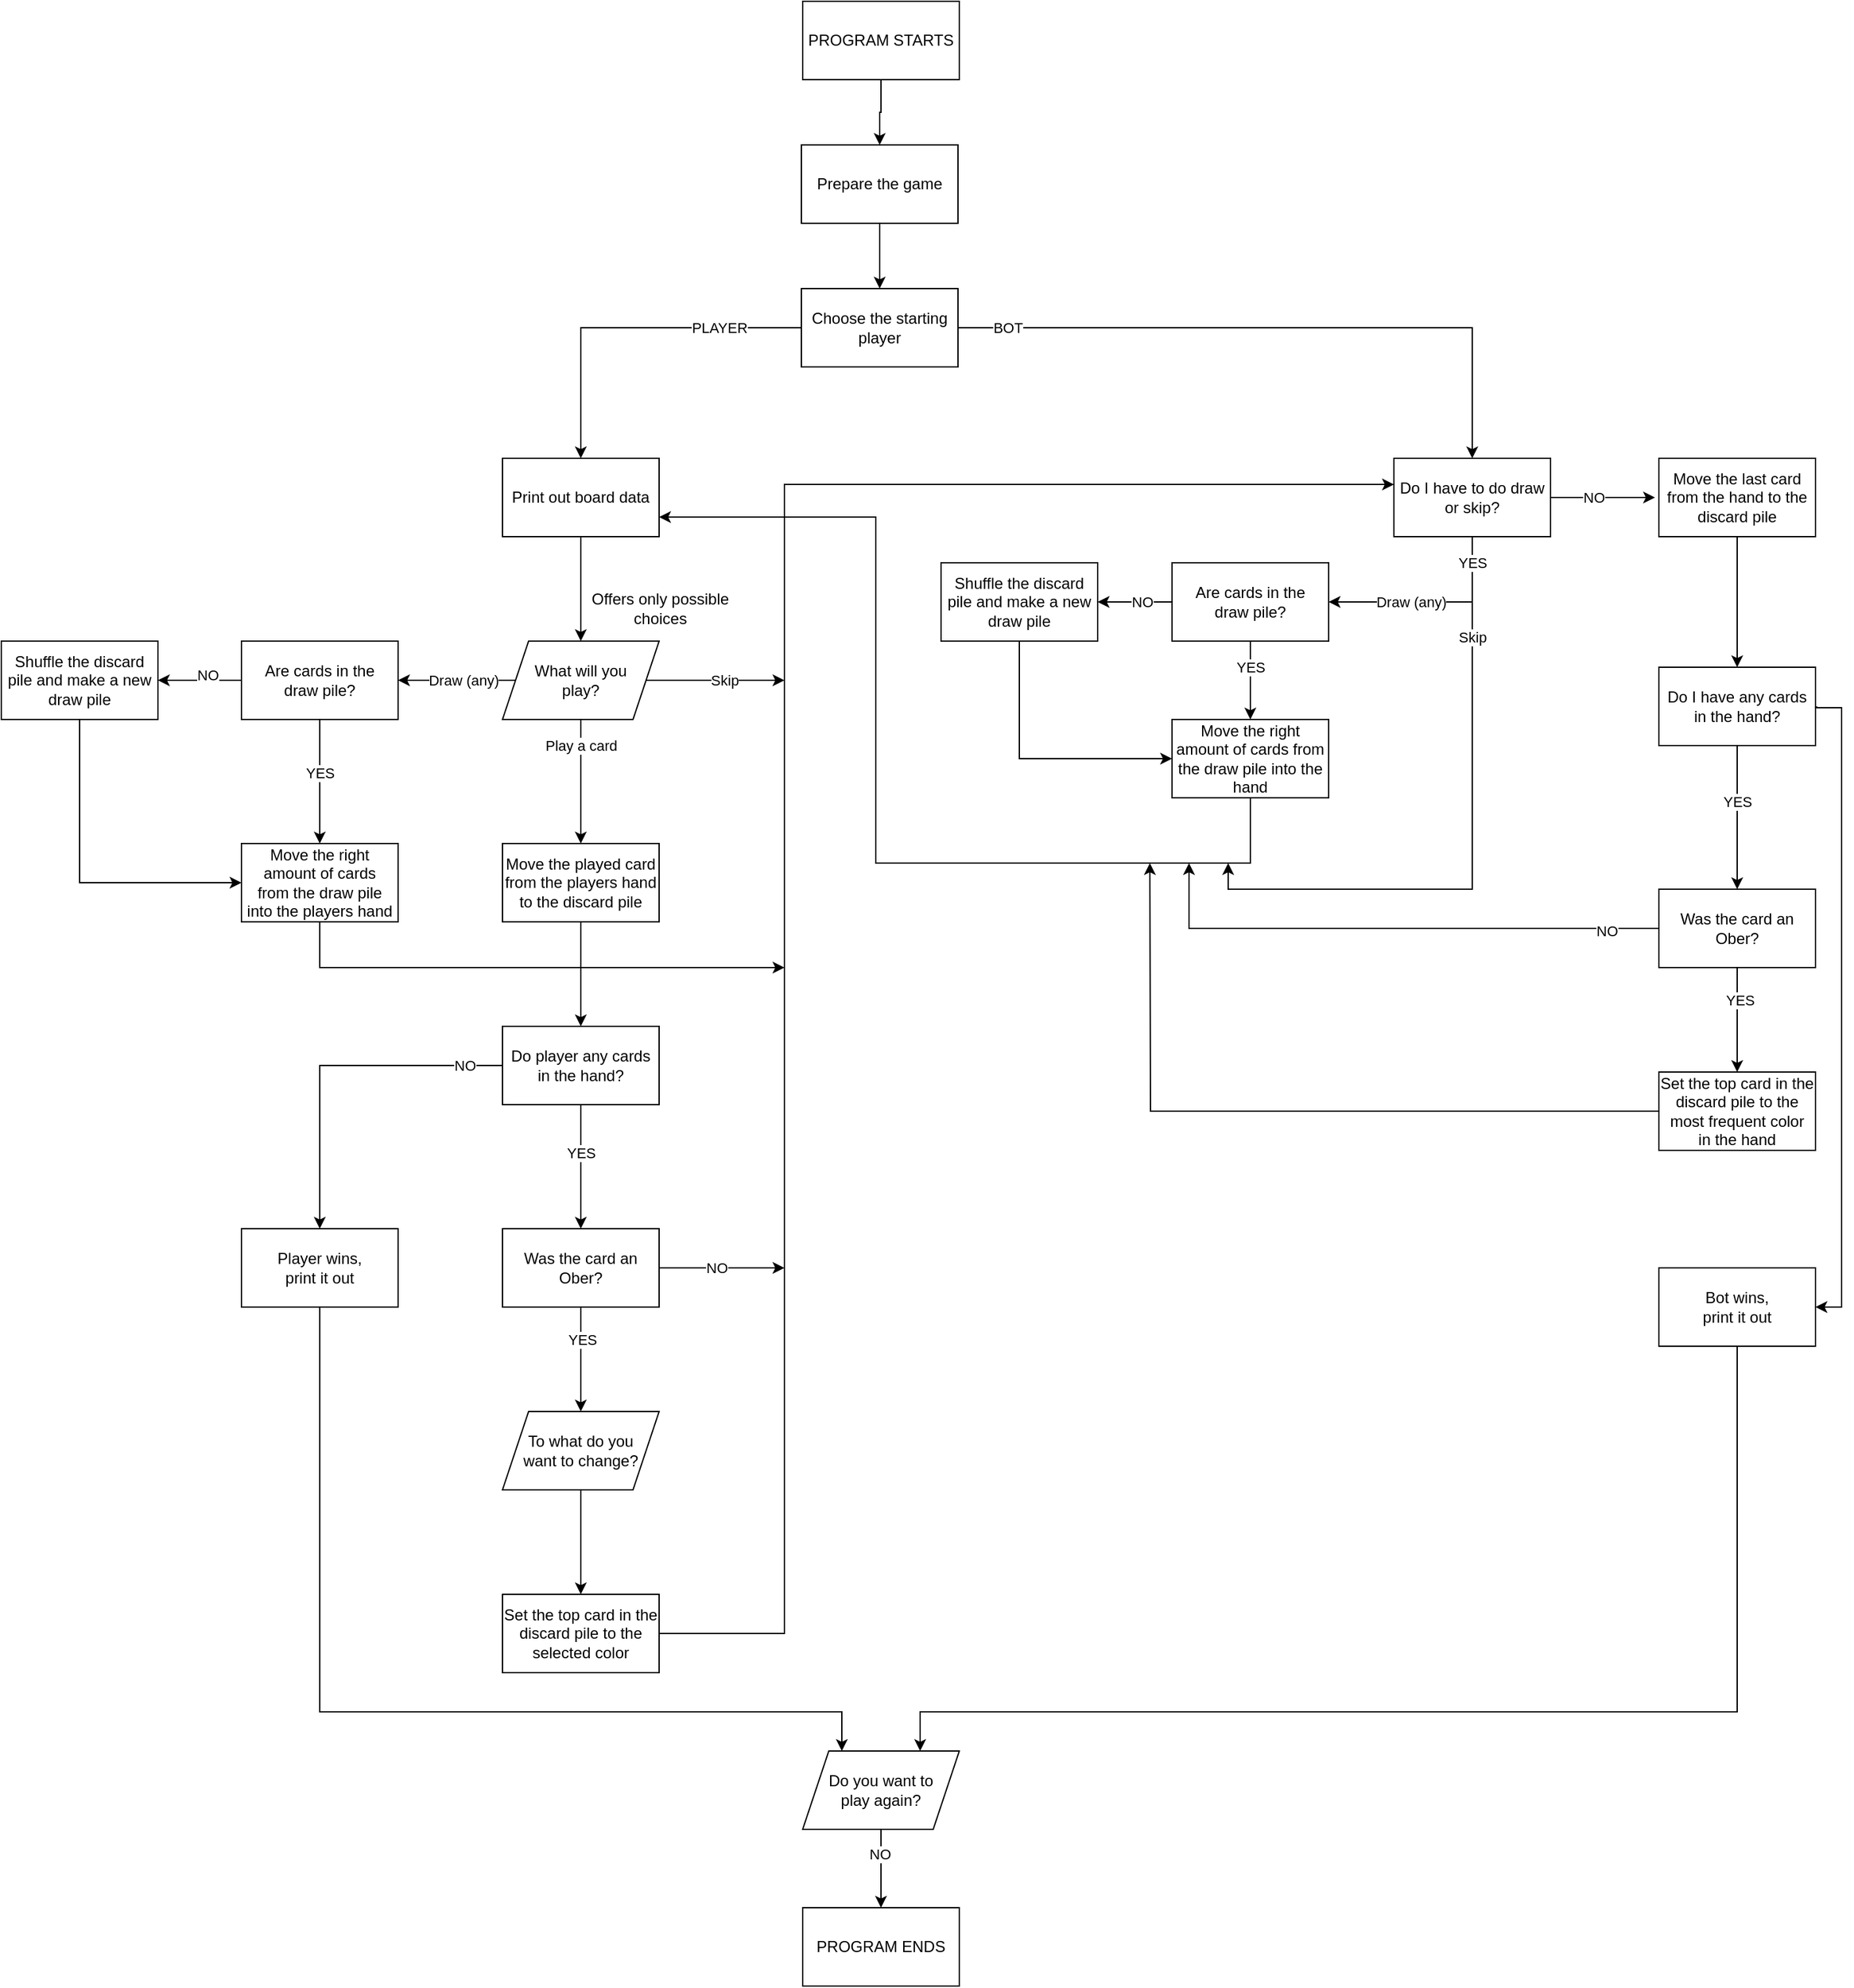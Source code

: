 <mxfile version="24.2.1" type="device">
  <diagram name="Page-1" id="a8C4xGPk8VuYL6Z7Mrxu">
    <mxGraphModel dx="4392" dy="3047" grid="1" gridSize="10" guides="1" tooltips="1" connect="1" arrows="1" fold="1" page="1" pageScale="1" pageWidth="827" pageHeight="1169" math="0" shadow="0">
      <root>
        <mxCell id="0" />
        <mxCell id="1" parent="0" />
        <mxCell id="NXjdQOix2UNAbfXUYJJF-8" value="" style="edgeStyle=orthogonalEdgeStyle;rounded=0;orthogonalLoop=1;jettySize=auto;html=1;" parent="1" source="NXjdQOix2UNAbfXUYJJF-2" target="NXjdQOix2UNAbfXUYJJF-7" edge="1">
          <mxGeometry relative="1" as="geometry" />
        </mxCell>
        <mxCell id="NXjdQOix2UNAbfXUYJJF-2" value="PROGRAM STARTS" style="rounded=0;whiteSpace=wrap;html=1;" parent="1" vertex="1">
          <mxGeometry x="354" y="-60" width="120" height="60" as="geometry" />
        </mxCell>
        <mxCell id="NXjdQOix2UNAbfXUYJJF-20" value="" style="edgeStyle=orthogonalEdgeStyle;rounded=0;orthogonalLoop=1;jettySize=auto;html=1;" parent="1" source="NXjdQOix2UNAbfXUYJJF-7" target="NXjdQOix2UNAbfXUYJJF-19" edge="1">
          <mxGeometry relative="1" as="geometry" />
        </mxCell>
        <mxCell id="NXjdQOix2UNAbfXUYJJF-7" value="Prepare the game" style="whiteSpace=wrap;html=1;rounded=0;" parent="1" vertex="1">
          <mxGeometry x="353" y="50" width="120" height="60" as="geometry" />
        </mxCell>
        <mxCell id="NXjdQOix2UNAbfXUYJJF-12" value="PROGRAM ENDS" style="rounded=0;whiteSpace=wrap;html=1;" parent="1" vertex="1">
          <mxGeometry x="354" y="1400" width="120" height="60" as="geometry" />
        </mxCell>
        <mxCell id="hIRfmhGts1hYeINIa9aE-90" style="edgeStyle=orthogonalEdgeStyle;rounded=0;orthogonalLoop=1;jettySize=auto;html=1;" edge="1" parent="1" source="NXjdQOix2UNAbfXUYJJF-19" target="NXjdQOix2UNAbfXUYJJF-23">
          <mxGeometry relative="1" as="geometry" />
        </mxCell>
        <mxCell id="hIRfmhGts1hYeINIa9aE-93" value="PLAYER" style="edgeLabel;html=1;align=center;verticalAlign=middle;resizable=0;points=[];" vertex="1" connectable="0" parent="hIRfmhGts1hYeINIa9aE-90">
          <mxGeometry x="-0.451" y="-2" relative="1" as="geometry">
            <mxPoint x="11" y="2" as="offset" />
          </mxGeometry>
        </mxCell>
        <mxCell id="hIRfmhGts1hYeINIa9aE-91" style="edgeStyle=orthogonalEdgeStyle;rounded=0;orthogonalLoop=1;jettySize=auto;html=1;exitX=1;exitY=0.5;exitDx=0;exitDy=0;entryX=0.5;entryY=0;entryDx=0;entryDy=0;" edge="1" parent="1" source="NXjdQOix2UNAbfXUYJJF-19" target="NXjdQOix2UNAbfXUYJJF-25">
          <mxGeometry relative="1" as="geometry" />
        </mxCell>
        <mxCell id="hIRfmhGts1hYeINIa9aE-92" value="BOT" style="edgeLabel;html=1;align=center;verticalAlign=middle;resizable=0;points=[];" vertex="1" connectable="0" parent="hIRfmhGts1hYeINIa9aE-91">
          <mxGeometry x="-0.391" y="-1" relative="1" as="geometry">
            <mxPoint x="-113" y="-1" as="offset" />
          </mxGeometry>
        </mxCell>
        <mxCell id="NXjdQOix2UNAbfXUYJJF-19" value="Choose the starting&lt;div&gt;player&lt;/div&gt;" style="whiteSpace=wrap;html=1;rounded=0;" parent="1" vertex="1">
          <mxGeometry x="353" y="160" width="120" height="60" as="geometry" />
        </mxCell>
        <mxCell id="NXjdQOix2UNAbfXUYJJF-41" value="" style="edgeStyle=orthogonalEdgeStyle;rounded=0;orthogonalLoop=1;jettySize=auto;html=1;" parent="1" source="NXjdQOix2UNAbfXUYJJF-23" target="NXjdQOix2UNAbfXUYJJF-40" edge="1">
          <mxGeometry relative="1" as="geometry" />
        </mxCell>
        <mxCell id="NXjdQOix2UNAbfXUYJJF-23" value="Print out board data" style="whiteSpace=wrap;html=1;rounded=0;" parent="1" vertex="1">
          <mxGeometry x="124" y="290" width="120" height="60" as="geometry" />
        </mxCell>
        <mxCell id="hIRfmhGts1hYeINIa9aE-34" style="edgeStyle=orthogonalEdgeStyle;rounded=0;orthogonalLoop=1;jettySize=auto;html=1;" edge="1" parent="1">
          <mxGeometry relative="1" as="geometry">
            <mxPoint x="680" y="600" as="targetPoint" />
            <mxPoint x="867" y="400" as="sourcePoint" />
            <Array as="points">
              <mxPoint x="867" y="620" />
              <mxPoint x="680" y="620" />
            </Array>
          </mxGeometry>
        </mxCell>
        <mxCell id="hIRfmhGts1hYeINIa9aE-36" value="Skip" style="edgeLabel;html=1;align=center;verticalAlign=middle;resizable=0;points=[];" vertex="1" connectable="0" parent="hIRfmhGts1hYeINIa9aE-34">
          <mxGeometry x="-0.063" y="-1" relative="1" as="geometry">
            <mxPoint x="1" y="-173" as="offset" />
          </mxGeometry>
        </mxCell>
        <mxCell id="hIRfmhGts1hYeINIa9aE-49" style="edgeStyle=orthogonalEdgeStyle;rounded=0;orthogonalLoop=1;jettySize=auto;html=1;exitX=0.5;exitY=1;exitDx=0;exitDy=0;entryX=1;entryY=0.5;entryDx=0;entryDy=0;" edge="1" parent="1" source="NXjdQOix2UNAbfXUYJJF-25" target="hIRfmhGts1hYeINIa9aE-42">
          <mxGeometry relative="1" as="geometry" />
        </mxCell>
        <mxCell id="hIRfmhGts1hYeINIa9aE-50" value="Draw (any)" style="edgeLabel;html=1;align=center;verticalAlign=middle;resizable=0;points=[];" vertex="1" connectable="0" parent="hIRfmhGts1hYeINIa9aE-49">
          <mxGeometry x="0.402" relative="1" as="geometry">
            <mxPoint x="15" as="offset" />
          </mxGeometry>
        </mxCell>
        <mxCell id="hIRfmhGts1hYeINIa9aE-53" value="YES" style="edgeLabel;html=1;align=center;verticalAlign=middle;resizable=0;points=[];" vertex="1" connectable="0" parent="hIRfmhGts1hYeINIa9aE-49">
          <mxGeometry x="-0.625" relative="1" as="geometry">
            <mxPoint y="-10" as="offset" />
          </mxGeometry>
        </mxCell>
        <mxCell id="hIRfmhGts1hYeINIa9aE-55" value="" style="edgeStyle=orthogonalEdgeStyle;rounded=0;orthogonalLoop=1;jettySize=auto;html=1;" edge="1" parent="1" source="NXjdQOix2UNAbfXUYJJF-25">
          <mxGeometry relative="1" as="geometry">
            <mxPoint x="1007" y="320" as="targetPoint" />
          </mxGeometry>
        </mxCell>
        <mxCell id="hIRfmhGts1hYeINIa9aE-56" value="NO" style="edgeLabel;html=1;align=center;verticalAlign=middle;resizable=0;points=[];" vertex="1" connectable="0" parent="hIRfmhGts1hYeINIa9aE-55">
          <mxGeometry x="-0.717" relative="1" as="geometry">
            <mxPoint x="21" as="offset" />
          </mxGeometry>
        </mxCell>
        <mxCell id="NXjdQOix2UNAbfXUYJJF-25" value="Do I have to do draw or skip?" style="whiteSpace=wrap;html=1;rounded=0;" parent="1" vertex="1">
          <mxGeometry x="807" y="290" width="120" height="60" as="geometry" />
        </mxCell>
        <mxCell id="NXjdQOix2UNAbfXUYJJF-54" value="" style="edgeStyle=orthogonalEdgeStyle;rounded=0;orthogonalLoop=1;jettySize=auto;html=1;" parent="1" source="NXjdQOix2UNAbfXUYJJF-40" target="NXjdQOix2UNAbfXUYJJF-53" edge="1">
          <mxGeometry relative="1" as="geometry" />
        </mxCell>
        <mxCell id="NXjdQOix2UNAbfXUYJJF-71" value="Play a card" style="edgeLabel;html=1;align=center;verticalAlign=middle;resizable=0;points=[];" parent="NXjdQOix2UNAbfXUYJJF-54" vertex="1" connectable="0">
          <mxGeometry x="-0.053" y="1" relative="1" as="geometry">
            <mxPoint x="-1" y="-25" as="offset" />
          </mxGeometry>
        </mxCell>
        <mxCell id="NXjdQOix2UNAbfXUYJJF-65" value="" style="edgeStyle=orthogonalEdgeStyle;rounded=0;orthogonalLoop=1;jettySize=auto;html=1;" parent="1" source="NXjdQOix2UNAbfXUYJJF-40" target="NXjdQOix2UNAbfXUYJJF-64" edge="1">
          <mxGeometry relative="1" as="geometry" />
        </mxCell>
        <mxCell id="NXjdQOix2UNAbfXUYJJF-70" value="Draw (any)" style="edgeLabel;html=1;align=center;verticalAlign=middle;resizable=0;points=[];fontSize=11;" parent="NXjdQOix2UNAbfXUYJJF-65" vertex="1" connectable="0">
          <mxGeometry x="0.667" y="-1" relative="1" as="geometry">
            <mxPoint x="35" y="1" as="offset" />
          </mxGeometry>
        </mxCell>
        <mxCell id="NXjdQOix2UNAbfXUYJJF-80" style="edgeStyle=orthogonalEdgeStyle;rounded=0;orthogonalLoop=1;jettySize=auto;html=1;" parent="1" source="NXjdQOix2UNAbfXUYJJF-40" edge="1">
          <mxGeometry relative="1" as="geometry">
            <mxPoint x="340" y="460" as="targetPoint" />
          </mxGeometry>
        </mxCell>
        <mxCell id="NXjdQOix2UNAbfXUYJJF-81" value="Skip" style="edgeLabel;html=1;align=center;verticalAlign=middle;resizable=0;points=[];" parent="NXjdQOix2UNAbfXUYJJF-80" vertex="1" connectable="0">
          <mxGeometry x="0.58" y="2" relative="1" as="geometry">
            <mxPoint x="-24" y="2" as="offset" />
          </mxGeometry>
        </mxCell>
        <mxCell id="NXjdQOix2UNAbfXUYJJF-40" value="What will you&lt;div&gt;play?&lt;/div&gt;" style="shape=parallelogram;perimeter=parallelogramPerimeter;whiteSpace=wrap;html=1;fixedSize=1;rounded=0;" parent="1" vertex="1">
          <mxGeometry x="124" y="430" width="120" height="60" as="geometry" />
        </mxCell>
        <mxCell id="hIRfmhGts1hYeINIa9aE-80" style="edgeStyle=orthogonalEdgeStyle;rounded=0;orthogonalLoop=1;jettySize=auto;html=1;entryX=0.5;entryY=0;entryDx=0;entryDy=0;" edge="1" parent="1" source="NXjdQOix2UNAbfXUYJJF-42" target="NXjdQOix2UNAbfXUYJJF-12">
          <mxGeometry relative="1" as="geometry" />
        </mxCell>
        <mxCell id="hIRfmhGts1hYeINIa9aE-81" value="NO" style="edgeLabel;html=1;align=center;verticalAlign=middle;resizable=0;points=[];" vertex="1" connectable="0" parent="hIRfmhGts1hYeINIa9aE-80">
          <mxGeometry x="-0.371" y="-1" relative="1" as="geometry">
            <mxPoint as="offset" />
          </mxGeometry>
        </mxCell>
        <mxCell id="NXjdQOix2UNAbfXUYJJF-42" value="Do you want to&lt;div&gt;play again?&lt;/div&gt;" style="shape=parallelogram;perimeter=parallelogramPerimeter;whiteSpace=wrap;html=1;fixedSize=1;" parent="1" vertex="1">
          <mxGeometry x="354" y="1280" width="120" height="60" as="geometry" />
        </mxCell>
        <mxCell id="NXjdQOix2UNAbfXUYJJF-49" value="Offers only possible choices" style="text;html=1;align=center;verticalAlign=middle;whiteSpace=wrap;rounded=0;" parent="1" vertex="1">
          <mxGeometry x="190" y="390" width="110" height="30" as="geometry" />
        </mxCell>
        <mxCell id="hIRfmhGts1hYeINIa9aE-15" style="edgeStyle=orthogonalEdgeStyle;rounded=0;orthogonalLoop=1;jettySize=auto;html=1;" edge="1" parent="1" source="NXjdQOix2UNAbfXUYJJF-50">
          <mxGeometry relative="1" as="geometry">
            <mxPoint x="340" y="680" as="targetPoint" />
            <Array as="points">
              <mxPoint x="-16" y="680" />
              <mxPoint x="330" y="680" />
            </Array>
          </mxGeometry>
        </mxCell>
        <mxCell id="NXjdQOix2UNAbfXUYJJF-50" value="Move the right amount of cards&lt;div&gt;&lt;div&gt;from the draw pile&lt;/div&gt;&lt;div&gt;into the players hand&lt;/div&gt;&lt;/div&gt;" style="whiteSpace=wrap;html=1;rounded=0;" parent="1" vertex="1">
          <mxGeometry x="-76" y="585" width="120" height="60" as="geometry" />
        </mxCell>
        <mxCell id="hIRfmhGts1hYeINIa9aE-18" value="" style="edgeStyle=orthogonalEdgeStyle;rounded=0;orthogonalLoop=1;jettySize=auto;html=1;" edge="1" parent="1" source="NXjdQOix2UNAbfXUYJJF-53" target="hIRfmhGts1hYeINIa9aE-17">
          <mxGeometry relative="1" as="geometry" />
        </mxCell>
        <mxCell id="NXjdQOix2UNAbfXUYJJF-53" value="Move the played card from the players hand to the discard pile" style="whiteSpace=wrap;html=1;rounded=0;" parent="1" vertex="1">
          <mxGeometry x="124" y="585" width="120" height="60" as="geometry" />
        </mxCell>
        <mxCell id="NXjdQOix2UNAbfXUYJJF-66" style="edgeStyle=orthogonalEdgeStyle;rounded=0;orthogonalLoop=1;jettySize=auto;html=1;entryX=0.5;entryY=0;entryDx=0;entryDy=0;" parent="1" source="NXjdQOix2UNAbfXUYJJF-64" target="NXjdQOix2UNAbfXUYJJF-50" edge="1">
          <mxGeometry relative="1" as="geometry">
            <Array as="points">
              <mxPoint x="-16" y="560" />
              <mxPoint x="-16" y="560" />
            </Array>
          </mxGeometry>
        </mxCell>
        <mxCell id="NXjdQOix2UNAbfXUYJJF-69" value="YES" style="edgeLabel;html=1;align=center;verticalAlign=middle;resizable=0;points=[];" parent="NXjdQOix2UNAbfXUYJJF-66" vertex="1" connectable="0">
          <mxGeometry x="-0.213" y="-3" relative="1" as="geometry">
            <mxPoint x="3" y="3" as="offset" />
          </mxGeometry>
        </mxCell>
        <mxCell id="NXjdQOix2UNAbfXUYJJF-77" value="" style="edgeStyle=orthogonalEdgeStyle;rounded=0;orthogonalLoop=1;jettySize=auto;html=1;" parent="1" source="NXjdQOix2UNAbfXUYJJF-64" target="NXjdQOix2UNAbfXUYJJF-76" edge="1">
          <mxGeometry relative="1" as="geometry" />
        </mxCell>
        <mxCell id="NXjdQOix2UNAbfXUYJJF-79" value="NO" style="edgeLabel;html=1;align=center;verticalAlign=middle;resizable=0;points=[];" parent="NXjdQOix2UNAbfXUYJJF-77" vertex="1" connectable="0">
          <mxGeometry x="-0.35" y="-5" relative="1" as="geometry">
            <mxPoint x="-5" y="1" as="offset" />
          </mxGeometry>
        </mxCell>
        <mxCell id="NXjdQOix2UNAbfXUYJJF-64" value="Are&amp;nbsp;&lt;span style=&quot;background-color: initial;&quot;&gt;cards in the&lt;/span&gt;&lt;div&gt;draw pile?&lt;/div&gt;" style="whiteSpace=wrap;html=1;rounded=0;" parent="1" vertex="1">
          <mxGeometry x="-76" y="430" width="120" height="60" as="geometry" />
        </mxCell>
        <mxCell id="NXjdQOix2UNAbfXUYJJF-78" style="edgeStyle=orthogonalEdgeStyle;rounded=0;orthogonalLoop=1;jettySize=auto;html=1;exitX=0.5;exitY=1;exitDx=0;exitDy=0;entryX=0;entryY=0.5;entryDx=0;entryDy=0;" parent="1" source="NXjdQOix2UNAbfXUYJJF-76" target="NXjdQOix2UNAbfXUYJJF-50" edge="1">
          <mxGeometry relative="1" as="geometry">
            <Array as="points">
              <mxPoint x="-200" y="615" />
            </Array>
          </mxGeometry>
        </mxCell>
        <mxCell id="NXjdQOix2UNAbfXUYJJF-76" value="Shuffle the discard&lt;div&gt;pile and make a new&lt;/div&gt;&lt;div&gt;draw pile&lt;/div&gt;" style="whiteSpace=wrap;html=1;rounded=0;" parent="1" vertex="1">
          <mxGeometry x="-260" y="430" width="120" height="60" as="geometry" />
        </mxCell>
        <mxCell id="hIRfmhGts1hYeINIa9aE-4" value="" style="edgeStyle=orthogonalEdgeStyle;rounded=0;orthogonalLoop=1;jettySize=auto;html=1;" edge="1" parent="1" source="hIRfmhGts1hYeINIa9aE-1" target="hIRfmhGts1hYeINIa9aE-3">
          <mxGeometry relative="1" as="geometry" />
        </mxCell>
        <mxCell id="hIRfmhGts1hYeINIa9aE-5" value="YES" style="edgeLabel;html=1;align=center;verticalAlign=middle;resizable=0;points=[];" vertex="1" connectable="0" parent="hIRfmhGts1hYeINIa9aE-4">
          <mxGeometry x="0.25" y="1" relative="1" as="geometry">
            <mxPoint y="-25" as="offset" />
          </mxGeometry>
        </mxCell>
        <mxCell id="hIRfmhGts1hYeINIa9aE-13" style="edgeStyle=orthogonalEdgeStyle;rounded=0;orthogonalLoop=1;jettySize=auto;html=1;" edge="1" parent="1" source="hIRfmhGts1hYeINIa9aE-1">
          <mxGeometry relative="1" as="geometry">
            <mxPoint x="340" y="910" as="targetPoint" />
            <Array as="points">
              <mxPoint x="340" y="910" />
            </Array>
          </mxGeometry>
        </mxCell>
        <mxCell id="hIRfmhGts1hYeINIa9aE-14" value="NO" style="edgeLabel;html=1;align=center;verticalAlign=middle;resizable=0;points=[];" vertex="1" connectable="0" parent="hIRfmhGts1hYeINIa9aE-13">
          <mxGeometry x="-0.084" y="7" relative="1" as="geometry">
            <mxPoint y="7" as="offset" />
          </mxGeometry>
        </mxCell>
        <mxCell id="hIRfmhGts1hYeINIa9aE-1" value="Was the card an Ober?" style="whiteSpace=wrap;html=1;rounded=0;" vertex="1" parent="1">
          <mxGeometry x="124" y="880" width="120" height="60" as="geometry" />
        </mxCell>
        <mxCell id="hIRfmhGts1hYeINIa9aE-12" value="" style="edgeStyle=orthogonalEdgeStyle;rounded=0;orthogonalLoop=1;jettySize=auto;html=1;" edge="1" parent="1" source="hIRfmhGts1hYeINIa9aE-3" target="hIRfmhGts1hYeINIa9aE-11">
          <mxGeometry relative="1" as="geometry" />
        </mxCell>
        <mxCell id="hIRfmhGts1hYeINIa9aE-3" value="To what do you&lt;div&gt;want to change?&lt;/div&gt;" style="shape=parallelogram;perimeter=parallelogramPerimeter;whiteSpace=wrap;html=1;fixedSize=1;rounded=0;" vertex="1" parent="1">
          <mxGeometry x="124" y="1020" width="120" height="60" as="geometry" />
        </mxCell>
        <mxCell id="hIRfmhGts1hYeINIa9aE-88" style="edgeStyle=orthogonalEdgeStyle;rounded=0;orthogonalLoop=1;jettySize=auto;html=1;" edge="1" parent="1" source="hIRfmhGts1hYeINIa9aE-11" target="NXjdQOix2UNAbfXUYJJF-25">
          <mxGeometry relative="1" as="geometry">
            <Array as="points">
              <mxPoint x="340" y="1190" />
              <mxPoint x="340" y="310" />
            </Array>
          </mxGeometry>
        </mxCell>
        <mxCell id="hIRfmhGts1hYeINIa9aE-11" value="Set the top card in the discard pile to the selected color" style="whiteSpace=wrap;html=1;rounded=0;" vertex="1" parent="1">
          <mxGeometry x="124" y="1160" width="120" height="60" as="geometry" />
        </mxCell>
        <mxCell id="hIRfmhGts1hYeINIa9aE-19" style="edgeStyle=orthogonalEdgeStyle;rounded=0;orthogonalLoop=1;jettySize=auto;html=1;" edge="1" parent="1" source="hIRfmhGts1hYeINIa9aE-17" target="hIRfmhGts1hYeINIa9aE-1">
          <mxGeometry relative="1" as="geometry" />
        </mxCell>
        <mxCell id="hIRfmhGts1hYeINIa9aE-20" value="YES" style="edgeLabel;html=1;align=center;verticalAlign=middle;resizable=0;points=[];" vertex="1" connectable="0" parent="hIRfmhGts1hYeINIa9aE-19">
          <mxGeometry x="-0.222" relative="1" as="geometry">
            <mxPoint as="offset" />
          </mxGeometry>
        </mxCell>
        <mxCell id="hIRfmhGts1hYeINIa9aE-17" value="Do player any cards&lt;div&gt;in the hand?&lt;/div&gt;" style="whiteSpace=wrap;html=1;rounded=0;" vertex="1" parent="1">
          <mxGeometry x="124" y="725" width="120" height="60" as="geometry" />
        </mxCell>
        <mxCell id="hIRfmhGts1hYeINIa9aE-89" style="edgeStyle=orthogonalEdgeStyle;rounded=0;orthogonalLoop=1;jettySize=auto;html=1;entryX=1;entryY=0.75;entryDx=0;entryDy=0;" edge="1" parent="1" source="hIRfmhGts1hYeINIa9aE-26" target="NXjdQOix2UNAbfXUYJJF-23">
          <mxGeometry relative="1" as="geometry">
            <Array as="points">
              <mxPoint x="697" y="600" />
              <mxPoint x="410" y="600" />
              <mxPoint x="410" y="335" />
            </Array>
          </mxGeometry>
        </mxCell>
        <mxCell id="hIRfmhGts1hYeINIa9aE-26" value="Move the right amount of cards from the draw pile into the hand" style="rounded=0;whiteSpace=wrap;html=1;" vertex="1" parent="1">
          <mxGeometry x="637" y="490" width="120" height="60" as="geometry" />
        </mxCell>
        <mxCell id="hIRfmhGts1hYeINIa9aE-40" value="" style="edgeStyle=orthogonalEdgeStyle;rounded=0;orthogonalLoop=1;jettySize=auto;html=1;" edge="1" parent="1" source="hIRfmhGts1hYeINIa9aE-42" target="hIRfmhGts1hYeINIa9aE-43">
          <mxGeometry relative="1" as="geometry" />
        </mxCell>
        <mxCell id="hIRfmhGts1hYeINIa9aE-41" value="NO" style="edgeLabel;html=1;align=center;verticalAlign=middle;resizable=0;points=[];" vertex="1" connectable="0" parent="hIRfmhGts1hYeINIa9aE-40">
          <mxGeometry x="-0.35" y="-5" relative="1" as="geometry">
            <mxPoint x="-5" y="5" as="offset" />
          </mxGeometry>
        </mxCell>
        <mxCell id="hIRfmhGts1hYeINIa9aE-44" style="edgeStyle=orthogonalEdgeStyle;rounded=0;orthogonalLoop=1;jettySize=auto;html=1;" edge="1" parent="1" source="hIRfmhGts1hYeINIa9aE-42" target="hIRfmhGts1hYeINIa9aE-26">
          <mxGeometry relative="1" as="geometry" />
        </mxCell>
        <mxCell id="hIRfmhGts1hYeINIa9aE-45" value="YES" style="edgeLabel;html=1;align=center;verticalAlign=middle;resizable=0;points=[];" vertex="1" connectable="0" parent="hIRfmhGts1hYeINIa9aE-44">
          <mxGeometry x="-0.353" relative="1" as="geometry">
            <mxPoint as="offset" />
          </mxGeometry>
        </mxCell>
        <mxCell id="hIRfmhGts1hYeINIa9aE-42" value="Are&amp;nbsp;&lt;span style=&quot;background-color: initial;&quot;&gt;cards in the&lt;/span&gt;&lt;div&gt;draw pile?&lt;/div&gt;" style="whiteSpace=wrap;html=1;rounded=0;" vertex="1" parent="1">
          <mxGeometry x="637" y="370" width="120" height="60" as="geometry" />
        </mxCell>
        <mxCell id="hIRfmhGts1hYeINIa9aE-47" style="edgeStyle=orthogonalEdgeStyle;rounded=0;orthogonalLoop=1;jettySize=auto;html=1;entryX=0;entryY=0.5;entryDx=0;entryDy=0;" edge="1" parent="1" source="hIRfmhGts1hYeINIa9aE-43" target="hIRfmhGts1hYeINIa9aE-26">
          <mxGeometry relative="1" as="geometry">
            <Array as="points">
              <mxPoint x="520" y="520" />
            </Array>
          </mxGeometry>
        </mxCell>
        <mxCell id="hIRfmhGts1hYeINIa9aE-43" value="Shuffle the discard&lt;div&gt;pile and make a new&lt;/div&gt;&lt;div&gt;draw pile&lt;/div&gt;" style="whiteSpace=wrap;html=1;rounded=0;" vertex="1" parent="1">
          <mxGeometry x="460" y="370" width="120" height="60" as="geometry" />
        </mxCell>
        <mxCell id="hIRfmhGts1hYeINIa9aE-57" value="" style="edgeStyle=orthogonalEdgeStyle;rounded=0;orthogonalLoop=1;jettySize=auto;html=1;" edge="1" parent="1" source="hIRfmhGts1hYeINIa9aE-58" target="hIRfmhGts1hYeINIa9aE-68">
          <mxGeometry relative="1" as="geometry" />
        </mxCell>
        <mxCell id="hIRfmhGts1hYeINIa9aE-58" value="Move the last card from the hand to the discard pile" style="whiteSpace=wrap;html=1;rounded=0;" vertex="1" parent="1">
          <mxGeometry x="1010" y="290" width="120" height="60" as="geometry" />
        </mxCell>
        <mxCell id="hIRfmhGts1hYeINIa9aE-59" value="" style="edgeStyle=orthogonalEdgeStyle;rounded=0;orthogonalLoop=1;jettySize=auto;html=1;" edge="1" parent="1" source="hIRfmhGts1hYeINIa9aE-62">
          <mxGeometry relative="1" as="geometry">
            <mxPoint x="1070" y="760" as="targetPoint" />
          </mxGeometry>
        </mxCell>
        <mxCell id="hIRfmhGts1hYeINIa9aE-60" value="YES" style="edgeLabel;html=1;align=center;verticalAlign=middle;resizable=0;points=[];" vertex="1" connectable="0" parent="hIRfmhGts1hYeINIa9aE-59">
          <mxGeometry x="0.25" y="1" relative="1" as="geometry">
            <mxPoint y="-25" as="offset" />
          </mxGeometry>
        </mxCell>
        <mxCell id="hIRfmhGts1hYeINIa9aE-72" style="edgeStyle=orthogonalEdgeStyle;rounded=0;orthogonalLoop=1;jettySize=auto;html=1;exitX=0;exitY=0.5;exitDx=0;exitDy=0;" edge="1" parent="1" source="hIRfmhGts1hYeINIa9aE-62">
          <mxGeometry relative="1" as="geometry">
            <mxPoint x="650" y="600" as="targetPoint" />
            <Array as="points">
              <mxPoint x="650" y="650" />
            </Array>
          </mxGeometry>
        </mxCell>
        <mxCell id="hIRfmhGts1hYeINIa9aE-73" value="NO" style="edgeLabel;html=1;align=center;verticalAlign=middle;resizable=0;points=[];" vertex="1" connectable="0" parent="hIRfmhGts1hYeINIa9aE-72">
          <mxGeometry x="-0.806" y="2" relative="1" as="geometry">
            <mxPoint as="offset" />
          </mxGeometry>
        </mxCell>
        <mxCell id="hIRfmhGts1hYeINIa9aE-62" value="Was the card an Ober?" style="whiteSpace=wrap;html=1;rounded=0;" vertex="1" parent="1">
          <mxGeometry x="1010" y="620" width="120" height="60" as="geometry" />
        </mxCell>
        <mxCell id="hIRfmhGts1hYeINIa9aE-74" style="edgeStyle=orthogonalEdgeStyle;rounded=0;orthogonalLoop=1;jettySize=auto;html=1;" edge="1" parent="1" source="hIRfmhGts1hYeINIa9aE-65">
          <mxGeometry relative="1" as="geometry">
            <mxPoint x="620" y="600.0" as="targetPoint" />
          </mxGeometry>
        </mxCell>
        <mxCell id="hIRfmhGts1hYeINIa9aE-65" value="Set the top card in the discard pile to the most frequent color&lt;div&gt;in the hand&lt;/div&gt;" style="whiteSpace=wrap;html=1;rounded=0;" vertex="1" parent="1">
          <mxGeometry x="1010" y="760" width="120" height="60" as="geometry" />
        </mxCell>
        <mxCell id="hIRfmhGts1hYeINIa9aE-66" style="edgeStyle=orthogonalEdgeStyle;rounded=0;orthogonalLoop=1;jettySize=auto;html=1;" edge="1" parent="1" source="hIRfmhGts1hYeINIa9aE-68" target="hIRfmhGts1hYeINIa9aE-62">
          <mxGeometry relative="1" as="geometry" />
        </mxCell>
        <mxCell id="hIRfmhGts1hYeINIa9aE-67" value="YES" style="edgeLabel;html=1;align=center;verticalAlign=middle;resizable=0;points=[];" vertex="1" connectable="0" parent="hIRfmhGts1hYeINIa9aE-66">
          <mxGeometry x="-0.222" relative="1" as="geometry">
            <mxPoint as="offset" />
          </mxGeometry>
        </mxCell>
        <mxCell id="hIRfmhGts1hYeINIa9aE-76" style="edgeStyle=orthogonalEdgeStyle;rounded=0;orthogonalLoop=1;jettySize=auto;html=1;entryX=1;entryY=0.5;entryDx=0;entryDy=0;" edge="1" parent="1" target="hIRfmhGts1hYeINIa9aE-75">
          <mxGeometry relative="1" as="geometry">
            <mxPoint x="1131" y="480.0" as="sourcePoint" />
            <mxPoint x="1231" y="940" as="targetPoint" />
            <Array as="points">
              <mxPoint x="1150" y="481" />
              <mxPoint x="1150" y="940" />
            </Array>
          </mxGeometry>
        </mxCell>
        <mxCell id="hIRfmhGts1hYeINIa9aE-68" value="Do I have any cards&lt;div&gt;in the hand?&lt;/div&gt;" style="whiteSpace=wrap;html=1;rounded=0;" vertex="1" parent="1">
          <mxGeometry x="1010" y="450" width="120" height="60" as="geometry" />
        </mxCell>
        <mxCell id="hIRfmhGts1hYeINIa9aE-87" style="edgeStyle=orthogonalEdgeStyle;rounded=0;orthogonalLoop=1;jettySize=auto;html=1;entryX=0.75;entryY=0;entryDx=0;entryDy=0;" edge="1" parent="1" source="hIRfmhGts1hYeINIa9aE-75" target="NXjdQOix2UNAbfXUYJJF-42">
          <mxGeometry relative="1" as="geometry">
            <Array as="points">
              <mxPoint x="1070" y="1250" />
              <mxPoint x="444" y="1250" />
            </Array>
          </mxGeometry>
        </mxCell>
        <mxCell id="hIRfmhGts1hYeINIa9aE-75" value="Bot wins,&lt;div&gt;print it out&lt;/div&gt;" style="rounded=0;whiteSpace=wrap;html=1;" vertex="1" parent="1">
          <mxGeometry x="1010" y="910" width="120" height="60" as="geometry" />
        </mxCell>
        <mxCell id="hIRfmhGts1hYeINIa9aE-82" value="" style="edgeStyle=orthogonalEdgeStyle;rounded=0;orthogonalLoop=1;jettySize=auto;html=1;exitX=0;exitY=0.5;exitDx=0;exitDy=0;" edge="1" parent="1" source="hIRfmhGts1hYeINIa9aE-17" target="hIRfmhGts1hYeINIa9aE-24">
          <mxGeometry relative="1" as="geometry">
            <mxPoint x="-20" y="1050" as="targetPoint" />
            <mxPoint x="114" y="755" as="sourcePoint" />
          </mxGeometry>
        </mxCell>
        <mxCell id="hIRfmhGts1hYeINIa9aE-83" value="NO" style="edgeLabel;html=1;align=center;verticalAlign=middle;resizable=0;points=[];" vertex="1" connectable="0" parent="hIRfmhGts1hYeINIa9aE-82">
          <mxGeometry x="-0.783" y="4" relative="1" as="geometry">
            <mxPoint y="-4" as="offset" />
          </mxGeometry>
        </mxCell>
        <mxCell id="hIRfmhGts1hYeINIa9aE-85" style="edgeStyle=orthogonalEdgeStyle;rounded=0;orthogonalLoop=1;jettySize=auto;html=1;entryX=0.25;entryY=0;entryDx=0;entryDy=0;" edge="1" parent="1" source="hIRfmhGts1hYeINIa9aE-24" target="NXjdQOix2UNAbfXUYJJF-42">
          <mxGeometry relative="1" as="geometry">
            <Array as="points">
              <mxPoint x="-16" y="1250" />
              <mxPoint x="384" y="1250" />
            </Array>
          </mxGeometry>
        </mxCell>
        <mxCell id="hIRfmhGts1hYeINIa9aE-24" value="Player wins,&lt;div&gt;print it out&lt;/div&gt;" style="rounded=0;whiteSpace=wrap;html=1;" vertex="1" parent="1">
          <mxGeometry x="-76" y="880" width="120" height="60" as="geometry" />
        </mxCell>
      </root>
    </mxGraphModel>
  </diagram>
</mxfile>
